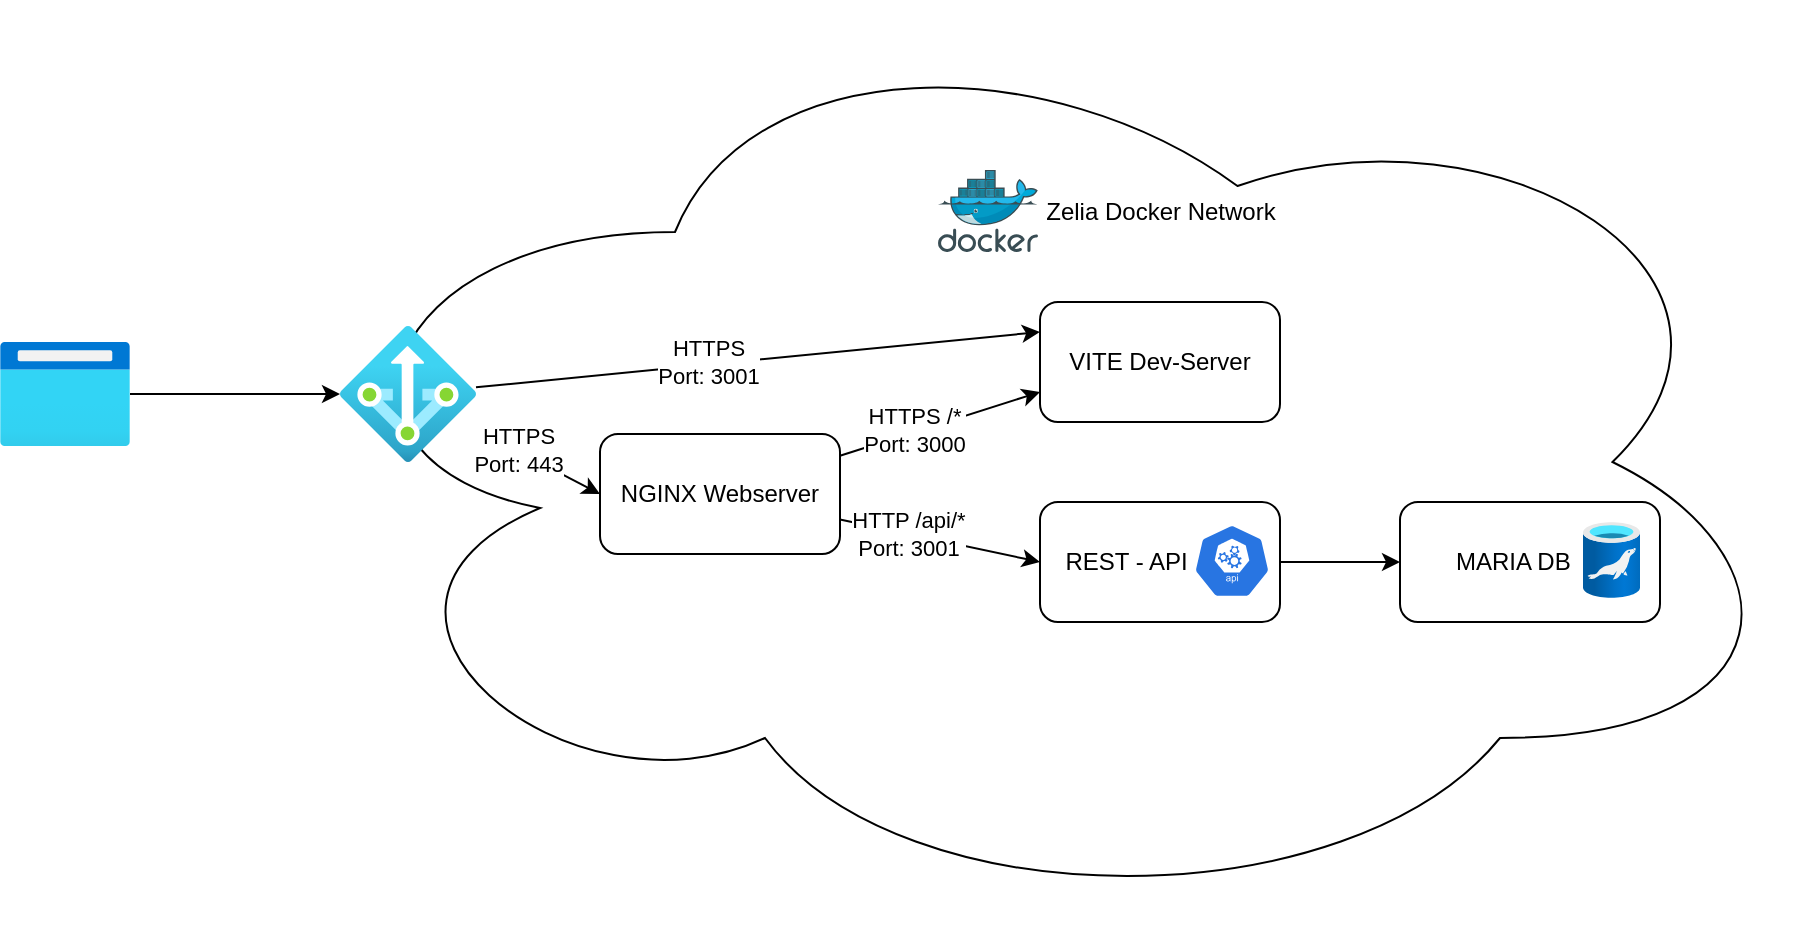 <mxfile scale="1" border="0" disableSvgWarning="true">
    <diagram id="8hKNCWhKfkALOQ3UMLUg" name="Dev-Server">
        <mxGraphModel dx="1089" dy="931" grid="1" gridSize="10" guides="1" tooltips="1" connect="1" arrows="1" fold="1" page="1" pageScale="1" pageWidth="1169" pageHeight="827" math="0" shadow="0">
            <root>
                <mxCell id="0"/>
                <mxCell id="1" parent="0"/>
                <mxCell id="11" value="" style="ellipse;shape=cloud;whiteSpace=wrap;html=1;fillColor=none;" parent="1" vertex="1">
                    <mxGeometry x="350" y="184" width="750" height="460" as="geometry"/>
                </mxCell>
                <mxCell id="6" style="edgeStyle=none;html=1;entryX=0;entryY=0.5;entryDx=0;entryDy=0;" parent="1" source="2" target="4" edge="1">
                    <mxGeometry relative="1" as="geometry"/>
                </mxCell>
                <mxCell id="9" value="HTTP /api/*&lt;br&gt;Port: 3001" style="edgeLabel;html=1;align=center;verticalAlign=middle;resizable=0;points=[];" parent="6" vertex="1" connectable="0">
                    <mxGeometry x="-0.324" relative="1" as="geometry">
                        <mxPoint as="offset"/>
                    </mxGeometry>
                </mxCell>
                <mxCell id="7" style="edgeStyle=none;html=1;entryX=0;entryY=0.75;entryDx=0;entryDy=0;" parent="1" source="2" target="3" edge="1">
                    <mxGeometry relative="1" as="geometry"/>
                </mxCell>
                <mxCell id="10" value="HTTPS /*&lt;br&gt;Port: 3000" style="edgeLabel;html=1;align=center;verticalAlign=middle;resizable=0;points=[];" parent="7" vertex="1" connectable="0">
                    <mxGeometry x="-0.265" y="1" relative="1" as="geometry">
                        <mxPoint as="offset"/>
                    </mxGeometry>
                </mxCell>
                <mxCell id="2" value="NGINX Webserver" style="rounded=1;whiteSpace=wrap;html=1;" parent="1" vertex="1">
                    <mxGeometry x="500" y="400" width="120" height="60" as="geometry"/>
                </mxCell>
                <mxCell id="3" value="VITE Dev-Server" style="rounded=1;whiteSpace=wrap;html=1;" parent="1" vertex="1">
                    <mxGeometry x="720" y="334" width="120" height="60" as="geometry"/>
                </mxCell>
                <mxCell id="8" style="edgeStyle=none;html=1;" parent="1" source="4" target="5" edge="1">
                    <mxGeometry relative="1" as="geometry"/>
                </mxCell>
                <mxCell id="4" value="REST - API&amp;nbsp; &amp;nbsp; &amp;nbsp; &amp;nbsp; &amp;nbsp;&amp;nbsp;" style="rounded=1;whiteSpace=wrap;html=1;" parent="1" vertex="1">
                    <mxGeometry x="720" y="434" width="120" height="60" as="geometry"/>
                </mxCell>
                <mxCell id="5" value="MARIA DB&amp;nbsp; &amp;nbsp; &amp;nbsp;" style="rounded=1;whiteSpace=wrap;html=1;" parent="1" vertex="1">
                    <mxGeometry x="900" y="434" width="130" height="60" as="geometry"/>
                </mxCell>
                <mxCell id="12" value="Zelia Docker Network" style="text;html=1;strokeColor=none;fillColor=none;align=center;verticalAlign=middle;whiteSpace=wrap;rounded=0;" parent="1" vertex="1">
                    <mxGeometry x="707.5" y="274" width="145" height="30" as="geometry"/>
                </mxCell>
                <mxCell id="13" value="" style="aspect=fixed;html=1;points=[];align=center;image;fontSize=12;image=img/lib/azure2/databases/Azure_Database_MariaDB_Server.svg;fillColor=none;" parent="1" vertex="1">
                    <mxGeometry x="991.5" y="444" width="28.5" height="38" as="geometry"/>
                </mxCell>
                <mxCell id="15" style="edgeStyle=none;html=1;entryX=0;entryY=0.5;entryDx=0;entryDy=0;" parent="1" source="14" target="2" edge="1">
                    <mxGeometry relative="1" as="geometry"/>
                </mxCell>
                <mxCell id="18" value="HTTPS&lt;br&gt;Port: 443" style="edgeLabel;html=1;align=center;verticalAlign=middle;resizable=0;points=[];" parent="15" vertex="1" connectable="0">
                    <mxGeometry x="-0.341" y="1" relative="1" as="geometry">
                        <mxPoint as="offset"/>
                    </mxGeometry>
                </mxCell>
                <mxCell id="16" style="edgeStyle=none;html=1;entryX=0;entryY=0.25;entryDx=0;entryDy=0;" parent="1" source="14" target="3" edge="1">
                    <mxGeometry relative="1" as="geometry"/>
                </mxCell>
                <mxCell id="17" value="HTTPS&lt;br&gt;Port: 3001" style="edgeLabel;html=1;align=center;verticalAlign=middle;resizable=0;points=[];" parent="16" vertex="1" connectable="0">
                    <mxGeometry x="-0.178" y="2" relative="1" as="geometry">
                        <mxPoint as="offset"/>
                    </mxGeometry>
                </mxCell>
                <mxCell id="14" value="" style="aspect=fixed;html=1;points=[];align=center;image;fontSize=12;image=img/lib/azure2/networking/NAT.svg;fillColor=none;" parent="1" vertex="1">
                    <mxGeometry x="370" y="346" width="68" height="68" as="geometry"/>
                </mxCell>
                <mxCell id="21" style="edgeStyle=none;html=1;" parent="1" source="20" target="14" edge="1">
                    <mxGeometry relative="1" as="geometry"/>
                </mxCell>
                <mxCell id="20" value="" style="aspect=fixed;html=1;points=[];align=center;image;fontSize=12;image=img/lib/azure2/general/Browser.svg;fillColor=none;" parent="1" vertex="1">
                    <mxGeometry x="200" y="354" width="65" height="52" as="geometry"/>
                </mxCell>
                <mxCell id="22" value="" style="html=1;dashed=0;whitespace=wrap;fillColor=#2875E2;strokeColor=#ffffff;points=[[0.005,0.63,0],[0.1,0.2,0],[0.9,0.2,0],[0.5,0,0],[0.995,0.63,0],[0.72,0.99,0],[0.5,1,0],[0.28,0.99,0]];shape=mxgraph.kubernetes.icon;prIcon=api" parent="1" vertex="1">
                    <mxGeometry x="796" y="445" width="40" height="37" as="geometry"/>
                </mxCell>
                <mxCell id="23" value="" style="aspect=fixed;html=1;points=[];align=center;image;fontSize=12;image=img/lib/mscae/Docker.svg;fillColor=none;" parent="1" vertex="1">
                    <mxGeometry x="669" y="268" width="50" height="41" as="geometry"/>
                </mxCell>
            </root>
        </mxGraphModel>
    </diagram>
    <diagram id="ufcV0pAQMLitHkJDyfxg" name="Server">
        <mxGraphModel dx="1089" dy="931" grid="1" gridSize="10" guides="1" tooltips="1" connect="1" arrows="1" fold="1" page="1" pageScale="1" pageWidth="1169" pageHeight="827" math="0" shadow="0">
            <root>
                <mxCell id="yhpV9fcvi19GYjyHHtpK-0"/>
                <mxCell id="yhpV9fcvi19GYjyHHtpK-1" parent="yhpV9fcvi19GYjyHHtpK-0"/>
                <mxCell id="iDae4TwyA89OVrzS56Bh-0" value="" style="ellipse;shape=cloud;whiteSpace=wrap;html=1;fillColor=none;" vertex="1" parent="yhpV9fcvi19GYjyHHtpK-1">
                    <mxGeometry x="290" y="210" width="820" height="290" as="geometry"/>
                </mxCell>
                <mxCell id="iDae4TwyA89OVrzS56Bh-1" style="edgeStyle=none;html=1;entryX=0;entryY=0.5;entryDx=0;entryDy=0;" edge="1" parent="yhpV9fcvi19GYjyHHtpK-1" source="iDae4TwyA89OVrzS56Bh-5" target="iDae4TwyA89OVrzS56Bh-8">
                    <mxGeometry relative="1" as="geometry"/>
                </mxCell>
                <mxCell id="iDae4TwyA89OVrzS56Bh-2" value="HTTP /api/*&lt;br&gt;Port: 3001" style="edgeLabel;html=1;align=center;verticalAlign=middle;resizable=0;points=[];" vertex="1" connectable="0" parent="iDae4TwyA89OVrzS56Bh-1">
                    <mxGeometry x="-0.324" relative="1" as="geometry">
                        <mxPoint as="offset"/>
                    </mxGeometry>
                </mxCell>
                <mxCell id="iDae4TwyA89OVrzS56Bh-5" value="NGINX Webserver" style="rounded=1;whiteSpace=wrap;html=1;" vertex="1" parent="yhpV9fcvi19GYjyHHtpK-1">
                    <mxGeometry x="500" y="346" width="120" height="60" as="geometry"/>
                </mxCell>
                <mxCell id="iDae4TwyA89OVrzS56Bh-7" style="edgeStyle=none;html=1;" edge="1" parent="yhpV9fcvi19GYjyHHtpK-1" source="iDae4TwyA89OVrzS56Bh-8" target="iDae4TwyA89OVrzS56Bh-9">
                    <mxGeometry relative="1" as="geometry"/>
                </mxCell>
                <mxCell id="iDae4TwyA89OVrzS56Bh-10" value="Zelia Docker Network" style="text;html=1;strokeColor=none;fillColor=none;align=center;verticalAlign=middle;whiteSpace=wrap;rounded=0;" vertex="1" parent="yhpV9fcvi19GYjyHHtpK-1">
                    <mxGeometry x="707.5" y="274" width="145" height="30" as="geometry"/>
                </mxCell>
                <mxCell id="iDae4TwyA89OVrzS56Bh-12" style="edgeStyle=none;html=1;entryX=0;entryY=0.5;entryDx=0;entryDy=0;" edge="1" parent="yhpV9fcvi19GYjyHHtpK-1" source="iDae4TwyA89OVrzS56Bh-16" target="iDae4TwyA89OVrzS56Bh-5">
                    <mxGeometry relative="1" as="geometry"/>
                </mxCell>
                <mxCell id="iDae4TwyA89OVrzS56Bh-13" value="HTTPS&lt;br&gt;Port: 443" style="edgeLabel;html=1;align=center;verticalAlign=middle;resizable=0;points=[];" vertex="1" connectable="0" parent="iDae4TwyA89OVrzS56Bh-12">
                    <mxGeometry x="-0.341" y="1" relative="1" as="geometry">
                        <mxPoint as="offset"/>
                    </mxGeometry>
                </mxCell>
                <mxCell id="iDae4TwyA89OVrzS56Bh-16" value="" style="aspect=fixed;html=1;points=[];align=center;image;fontSize=12;image=img/lib/azure2/networking/NAT.svg;fillColor=none;" vertex="1" parent="yhpV9fcvi19GYjyHHtpK-1">
                    <mxGeometry x="370" y="346" width="68" height="68" as="geometry"/>
                </mxCell>
                <mxCell id="iDae4TwyA89OVrzS56Bh-17" style="edgeStyle=none;html=1;" edge="1" parent="yhpV9fcvi19GYjyHHtpK-1" source="iDae4TwyA89OVrzS56Bh-18" target="iDae4TwyA89OVrzS56Bh-16">
                    <mxGeometry relative="1" as="geometry"/>
                </mxCell>
                <mxCell id="iDae4TwyA89OVrzS56Bh-18" value="" style="aspect=fixed;html=1;points=[];align=center;image;fontSize=12;image=img/lib/azure2/general/Browser.svg;fillColor=none;" vertex="1" parent="yhpV9fcvi19GYjyHHtpK-1">
                    <mxGeometry x="200" y="354" width="65" height="52" as="geometry"/>
                </mxCell>
                <mxCell id="iDae4TwyA89OVrzS56Bh-20" value="" style="aspect=fixed;html=1;points=[];align=center;image;fontSize=12;image=img/lib/mscae/Docker.svg;fillColor=none;" vertex="1" parent="yhpV9fcvi19GYjyHHtpK-1">
                    <mxGeometry x="669" y="268" width="50" height="41" as="geometry"/>
                </mxCell>
                <mxCell id="iDae4TwyA89OVrzS56Bh-22" value="" style="group" vertex="1" connectable="0" parent="yhpV9fcvi19GYjyHHtpK-1">
                    <mxGeometry x="719" y="346" width="120" height="60" as="geometry"/>
                </mxCell>
                <mxCell id="iDae4TwyA89OVrzS56Bh-8" value="REST - API&amp;nbsp; &amp;nbsp; &amp;nbsp; &amp;nbsp; &amp;nbsp;&amp;nbsp;" style="rounded=1;whiteSpace=wrap;html=1;" vertex="1" parent="iDae4TwyA89OVrzS56Bh-22">
                    <mxGeometry width="120" height="60" as="geometry"/>
                </mxCell>
                <mxCell id="iDae4TwyA89OVrzS56Bh-19" value="" style="html=1;dashed=0;whitespace=wrap;fillColor=#2875E2;strokeColor=#ffffff;points=[[0.005,0.63,0],[0.1,0.2,0],[0.9,0.2,0],[0.5,0,0],[0.995,0.63,0],[0.72,0.99,0],[0.5,1,0],[0.28,0.99,0]];shape=mxgraph.kubernetes.icon;prIcon=api" vertex="1" parent="iDae4TwyA89OVrzS56Bh-22">
                    <mxGeometry x="77" y="11.5" width="40" height="37" as="geometry"/>
                </mxCell>
                <mxCell id="iDae4TwyA89OVrzS56Bh-23" value="" style="group" vertex="1" connectable="0" parent="yhpV9fcvi19GYjyHHtpK-1">
                    <mxGeometry x="870" y="346" width="130" height="60" as="geometry"/>
                </mxCell>
                <mxCell id="iDae4TwyA89OVrzS56Bh-9" value="MARIA DB&amp;nbsp; &amp;nbsp; &amp;nbsp;" style="rounded=1;whiteSpace=wrap;html=1;" vertex="1" parent="iDae4TwyA89OVrzS56Bh-23">
                    <mxGeometry width="130" height="60" as="geometry"/>
                </mxCell>
                <mxCell id="iDae4TwyA89OVrzS56Bh-11" value="" style="aspect=fixed;html=1;points=[];align=center;image;fontSize=12;image=img/lib/azure2/databases/Azure_Database_MariaDB_Server.svg;fillColor=none;" vertex="1" parent="iDae4TwyA89OVrzS56Bh-23">
                    <mxGeometry x="90" y="14" width="28.5" height="38" as="geometry"/>
                </mxCell>
            </root>
        </mxGraphModel>
    </diagram>
</mxfile>